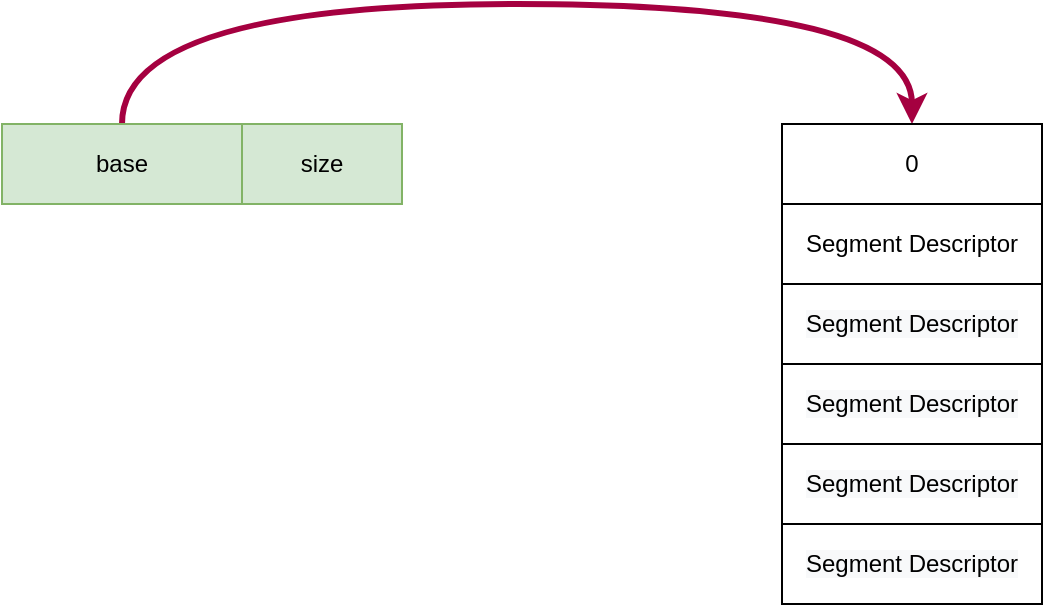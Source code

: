 <mxfile version="13.4.2" type="github">
  <diagram id="QFwpMCDv7XTIwUNb48rT" name="Page-1">
    <mxGraphModel dx="2066" dy="1105" grid="1" gridSize="10" guides="1" tooltips="1" connect="1" arrows="1" fold="1" page="1" pageScale="1" pageWidth="827" pageHeight="1169" math="0" shadow="0">
      <root>
        <mxCell id="0" />
        <mxCell id="1" parent="0" />
        <mxCell id="OzW3caxamEBwAv7zhefy-16" style="edgeStyle=orthogonalEdgeStyle;rounded=0;orthogonalLoop=1;jettySize=auto;html=1;curved=1;strokeWidth=3;fillColor=#d80073;strokeColor=#A50040;" edge="1" parent="1" source="OzW3caxamEBwAv7zhefy-1" target="OzW3caxamEBwAv7zhefy-4">
          <mxGeometry relative="1" as="geometry">
            <Array as="points">
              <mxPoint x="170" y="220" />
              <mxPoint x="565" y="220" />
            </Array>
          </mxGeometry>
        </mxCell>
        <mxCell id="OzW3caxamEBwAv7zhefy-1" value="base" style="rounded=0;whiteSpace=wrap;html=1;fillColor=#d5e8d4;strokeColor=#82b366;" vertex="1" parent="1">
          <mxGeometry x="110" y="280" width="120" height="40" as="geometry" />
        </mxCell>
        <mxCell id="OzW3caxamEBwAv7zhefy-2" value="size" style="rounded=0;whiteSpace=wrap;html=1;fillColor=#d5e8d4;strokeColor=#82b366;" vertex="1" parent="1">
          <mxGeometry x="230" y="280" width="80" height="40" as="geometry" />
        </mxCell>
        <mxCell id="OzW3caxamEBwAv7zhefy-3" value="" style="shape=table;html=1;whiteSpace=wrap;startSize=0;container=1;collapsible=0;childLayout=tableLayout;" vertex="1" parent="1">
          <mxGeometry x="500" y="280" width="130" height="240" as="geometry" />
        </mxCell>
        <mxCell id="OzW3caxamEBwAv7zhefy-4" value="" style="shape=partialRectangle;html=1;whiteSpace=wrap;collapsible=0;dropTarget=0;pointerEvents=0;fillColor=none;top=0;left=0;bottom=0;right=0;points=[[0,0.5],[1,0.5]];portConstraint=eastwest;" vertex="1" parent="OzW3caxamEBwAv7zhefy-3">
          <mxGeometry width="130" height="40" as="geometry" />
        </mxCell>
        <mxCell id="OzW3caxamEBwAv7zhefy-5" value="0" style="shape=partialRectangle;html=1;whiteSpace=wrap;connectable=0;overflow=hidden;fillColor=none;top=0;left=0;bottom=0;right=0;" vertex="1" parent="OzW3caxamEBwAv7zhefy-4">
          <mxGeometry width="130" height="40" as="geometry" />
        </mxCell>
        <mxCell id="OzW3caxamEBwAv7zhefy-6" value="" style="shape=partialRectangle;html=1;whiteSpace=wrap;collapsible=0;dropTarget=0;pointerEvents=0;fillColor=none;top=0;left=0;bottom=0;right=0;points=[[0,0.5],[1,0.5]];portConstraint=eastwest;" vertex="1" parent="OzW3caxamEBwAv7zhefy-3">
          <mxGeometry y="40" width="130" height="40" as="geometry" />
        </mxCell>
        <mxCell id="OzW3caxamEBwAv7zhefy-7" value="Segment Descriptor" style="shape=partialRectangle;html=1;whiteSpace=wrap;connectable=0;overflow=hidden;fillColor=none;top=0;left=0;bottom=0;right=0;" vertex="1" parent="OzW3caxamEBwAv7zhefy-6">
          <mxGeometry width="130" height="40" as="geometry" />
        </mxCell>
        <mxCell id="OzW3caxamEBwAv7zhefy-8" value="" style="shape=partialRectangle;html=1;whiteSpace=wrap;collapsible=0;dropTarget=0;pointerEvents=0;fillColor=none;top=0;left=0;bottom=0;right=0;points=[[0,0.5],[1,0.5]];portConstraint=eastwest;" vertex="1" parent="OzW3caxamEBwAv7zhefy-3">
          <mxGeometry y="80" width="130" height="40" as="geometry" />
        </mxCell>
        <mxCell id="OzW3caxamEBwAv7zhefy-9" value="&lt;meta charset=&quot;utf-8&quot;&gt;&lt;span style=&quot;color: rgb(0, 0, 0); font-family: helvetica; font-size: 12px; font-style: normal; font-weight: 400; letter-spacing: normal; text-align: center; text-indent: 0px; text-transform: none; word-spacing: 0px; background-color: rgb(248, 249, 250); display: inline; float: none;&quot;&gt;Segment Descriptor&lt;/span&gt;" style="shape=partialRectangle;html=1;whiteSpace=wrap;connectable=0;overflow=hidden;fillColor=none;top=0;left=0;bottom=0;right=0;" vertex="1" parent="OzW3caxamEBwAv7zhefy-8">
          <mxGeometry width="130" height="40" as="geometry" />
        </mxCell>
        <mxCell id="OzW3caxamEBwAv7zhefy-10" value="" style="shape=partialRectangle;html=1;whiteSpace=wrap;collapsible=0;dropTarget=0;pointerEvents=0;fillColor=none;top=0;left=0;bottom=0;right=0;points=[[0,0.5],[1,0.5]];portConstraint=eastwest;" vertex="1" parent="OzW3caxamEBwAv7zhefy-3">
          <mxGeometry y="120" width="130" height="40" as="geometry" />
        </mxCell>
        <mxCell id="OzW3caxamEBwAv7zhefy-11" value="&lt;meta charset=&quot;utf-8&quot;&gt;&lt;span style=&quot;color: rgb(0, 0, 0); font-family: helvetica; font-size: 12px; font-style: normal; font-weight: 400; letter-spacing: normal; text-align: center; text-indent: 0px; text-transform: none; word-spacing: 0px; background-color: rgb(248, 249, 250); display: inline; float: none;&quot;&gt;Segment Descriptor&lt;/span&gt;" style="shape=partialRectangle;html=1;whiteSpace=wrap;connectable=0;overflow=hidden;fillColor=none;top=0;left=0;bottom=0;right=0;" vertex="1" parent="OzW3caxamEBwAv7zhefy-10">
          <mxGeometry width="130" height="40" as="geometry" />
        </mxCell>
        <mxCell id="OzW3caxamEBwAv7zhefy-12" value="" style="shape=partialRectangle;html=1;whiteSpace=wrap;collapsible=0;dropTarget=0;pointerEvents=0;fillColor=none;top=0;left=0;bottom=0;right=0;points=[[0,0.5],[1,0.5]];portConstraint=eastwest;" vertex="1" parent="OzW3caxamEBwAv7zhefy-3">
          <mxGeometry y="160" width="130" height="40" as="geometry" />
        </mxCell>
        <mxCell id="OzW3caxamEBwAv7zhefy-13" value="&lt;meta charset=&quot;utf-8&quot;&gt;&lt;span style=&quot;color: rgb(0, 0, 0); font-family: helvetica; font-size: 12px; font-style: normal; font-weight: 400; letter-spacing: normal; text-align: center; text-indent: 0px; text-transform: none; word-spacing: 0px; background-color: rgb(248, 249, 250); display: inline; float: none;&quot;&gt;Segment Descriptor&lt;/span&gt;" style="shape=partialRectangle;html=1;whiteSpace=wrap;connectable=0;overflow=hidden;fillColor=none;top=0;left=0;bottom=0;right=0;" vertex="1" parent="OzW3caxamEBwAv7zhefy-12">
          <mxGeometry width="130" height="40" as="geometry" />
        </mxCell>
        <mxCell id="OzW3caxamEBwAv7zhefy-14" value="" style="shape=partialRectangle;html=1;whiteSpace=wrap;collapsible=0;dropTarget=0;pointerEvents=0;fillColor=none;top=0;left=0;bottom=0;right=0;points=[[0,0.5],[1,0.5]];portConstraint=eastwest;" vertex="1" parent="OzW3caxamEBwAv7zhefy-3">
          <mxGeometry y="200" width="130" height="40" as="geometry" />
        </mxCell>
        <mxCell id="OzW3caxamEBwAv7zhefy-15" value="&lt;meta charset=&quot;utf-8&quot;&gt;&lt;span style=&quot;color: rgb(0, 0, 0); font-family: helvetica; font-size: 12px; font-style: normal; font-weight: 400; letter-spacing: normal; text-align: center; text-indent: 0px; text-transform: none; word-spacing: 0px; background-color: rgb(248, 249, 250); display: inline; float: none;&quot;&gt;Segment Descriptor&lt;/span&gt;" style="shape=partialRectangle;html=1;whiteSpace=wrap;connectable=0;overflow=hidden;fillColor=none;top=0;left=0;bottom=0;right=0;" vertex="1" parent="OzW3caxamEBwAv7zhefy-14">
          <mxGeometry width="130" height="40" as="geometry" />
        </mxCell>
      </root>
    </mxGraphModel>
  </diagram>
</mxfile>
